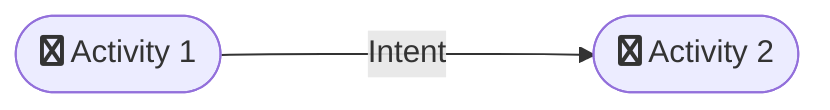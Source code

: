 flowchart LR
    a(["fa:fa-android Activity 1"])
    a ---->| Intent | b([fa:fa-android Activity 2])
    class a,b mOp